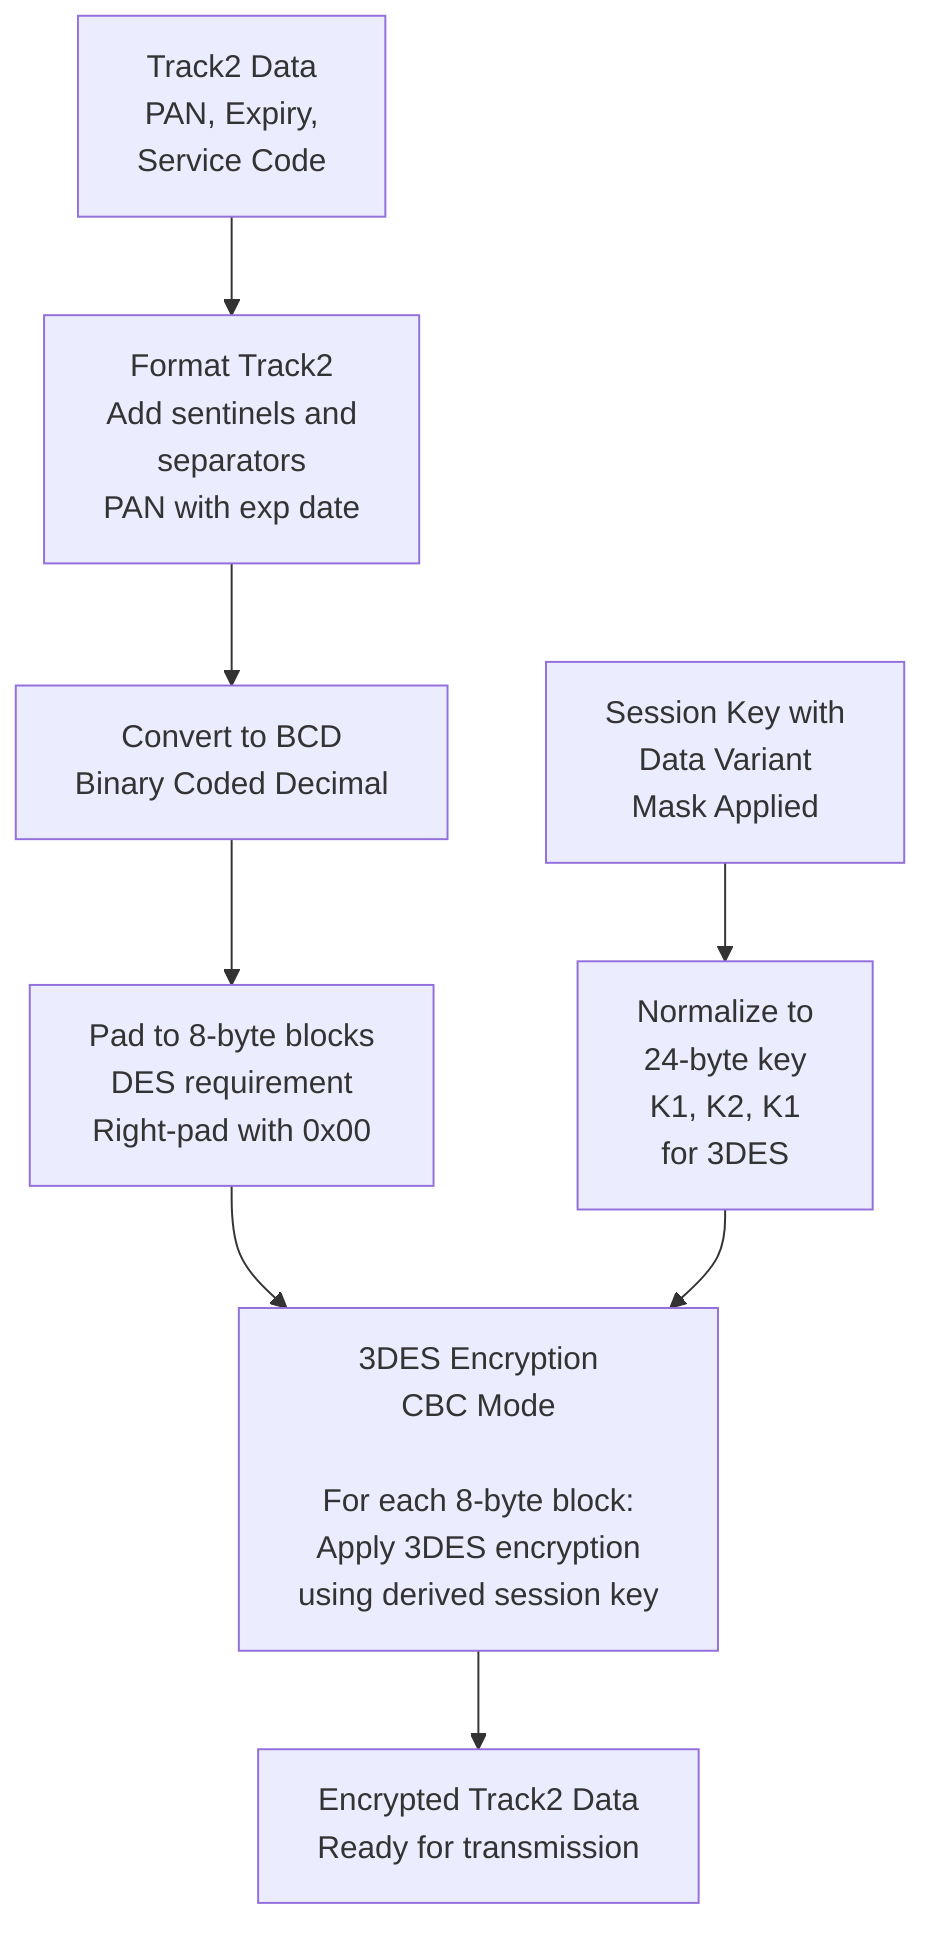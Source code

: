 %% Data Encryption Process
%% Shows how Track2 data is encrypted using the derived session key
flowchart TD
    Track2[Track2 Data<br/>PAN, Expiry,<br/>Service Code]
    SessionKey[Session Key with<br/>Data Variant<br/>Mask Applied]
    
    Track2 --> Format[Format Track2<br/>Add sentinels and<br/>separators<br/>PAN with exp date]
    
    Format --> BCD[Convert to BCD<br/>Binary Coded Decimal]
    
    BCD --> Pad[Pad to 8-byte blocks<br/>DES requirement<br/>Right-pad with 0x00]
    
    SessionKey --> Normalize[Normalize to<br/>24-byte key<br/>K1, K2, K1<br/>for 3DES]
    
    Pad --> Encrypt[3DES Encryption<br/>CBC Mode<br/><br/>For each 8-byte block:<br/>Apply 3DES encryption<br/>using derived session key]
    Normalize --> Encrypt
    
    Encrypt --> Result[Encrypted Track2 Data<br/>Ready for transmission]